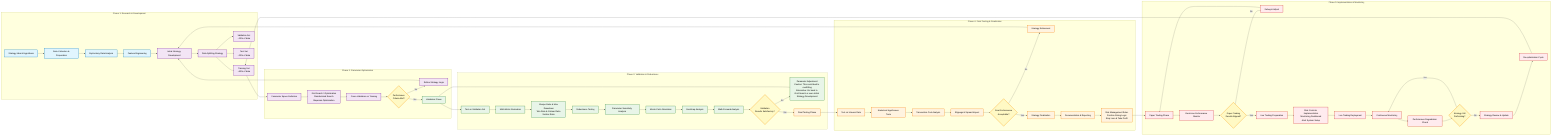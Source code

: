 graph LR
    subgraph "Phase 1: Research & Development"
        A[Strategy Idea & Hypothesis] --> B[Data Collection & Preparation]
        B --> C[Exploratory Data Analysis]
        C --> D[Feature Engineering]
        D --> E[Initial Strategy Development]
        E --> F[Data Splitting Strategy]
        F --> G[Training Set<br/>~60% of data]
        F --> H[Validation Set<br/>~20% of data]
        F --> I[Test Set<br/>~20% of data]
    end
    
    subgraph "Phase 2: Parameter Optimization"
        G --> J[Parameter Space Definition]
        J --> K[Grid Search / Optimization<br/>Randomized Search<br/>Bayesian Optimization]
        K --> L[Cross-Validation on Training]
        L --> M{Performance<br/>Criteria Met?}
        M -->|No| N[Refine Strategy Logic]
        N --> E
        M -->|Yes| O[Validation Phase]
    end
    
    subgraph "Phase 3: Validation & Robustness"
        O --> P[Test on Validation Set]
        P --> Q[Multi-Metric Evaluation]
        Q --> R[Sharpe Ratio & Max Drawdown<br/>Win Rate & Calmar Ratio<br/>Sortino Ratio]
        R --> W[Robustness Testing]
        W --> X[Parameter Sensitivity Analysis]
        X --> Y[Monte Carlo Simulation]
        Y --> Z[Bootstrap Analysis]
        Z --> AA[Walk-Forward Analysis]
        AA --> BB{Validation<br/>Results Satisfactory?}
        BB -->|No| CC[Parameter Adjustment<br/>Caution: This could lead to overfitting<br/>Alternative: Go back to Grid Search or even Initial Strategy Development]
        CC --> O
        BB -->|Yes| DD[Final Testing Phase]
    end
    
    subgraph "Phase 4: Final Testing & Finalization"
        DD --> EE[Test on Unseen Data]
        EE --> FF[Statistical Significance Tests]
        FF --> GG[Transaction Cost Analysis]
        GG --> HH[Slippage & Spread Impact]
        HH --> II{Final Performance<br/>Acceptable?}
        II -->|No| JJ[Strategy Refinement]
        JJ --> E
        II -->|Yes| KK[Strategy Finalization]
        KK --> LL[Documentation & Reporting]
        LL --> MM[Risk Management Rules<br/>Position Sizing Logic<br/>Stop Loss & Take Profit]
    end
    
    subgraph "Phase 5: Implementation & Monitoring"
        MM --> PP[Paper Trading Phase]
        PP --> QQ[Real-time Performance Monitor]
        QQ --> RR{Paper Trading<br/>Results Aligned?}
        RR -->|No| SS[Debug & Adjust]
        SS --> PP
        RR -->|Yes| TT[Live Trading Preparation]
        TT --> UU[Risk Controls Implementation<br/>Monitoring Dashboard<br/>Alert System Setup]
        UU --> XX[Live Trading Deployment]
        XX --> YY[Continuous Monitoring]
        YY --> ZZ[Performance Degradation Check]
        ZZ --> AAA{Strategy Still<br/>Performing?}
        AAA -->|Yes| YY
        AAA -->|No| BBB[Strategy Review & Update]
        BBB --> CCC[Re-optimization Cycle]
        CCC --> G
    end
    
    classDef dataPhase fill:#e1f5fe,stroke:#0277bd,stroke-width:2px,color:#000000
    classDef developmentPhase fill:#f3e5f5,stroke:#7b1fa2,stroke-width:2px,color:#000000
    classDef validationPhase fill:#e8f5e8,stroke:#388e3c,stroke-width:2px,color:#000000
    classDef testingPhase fill:#fff3e0,stroke:#f57c00,stroke-width:2px,color:#000000
    classDef productionPhase fill:#ffebee,stroke:#d32f2f,stroke-width:2px,color:#000000
    classDef decisionPoint fill:#fff9c4,stroke:#f9a825,stroke-width:3px,color:#000000
    
    class A,B,C,D dataPhase
    class E,F,G,H,I,J,K,L,N developmentPhase
    class O,P,Q,R,S,T,U,V,W,X,Y,Z,AA,CC validationPhase
    class DD,EE,FF,GG,HH,JJ,KK,LL,MM,NN,OO testingPhase
    class PP,QQ,SS,TT,UU,VV,WW,XX,YY,ZZ,BBB,CCC productionPhase
    class M,BB,II,RR,AAA decisionPoint